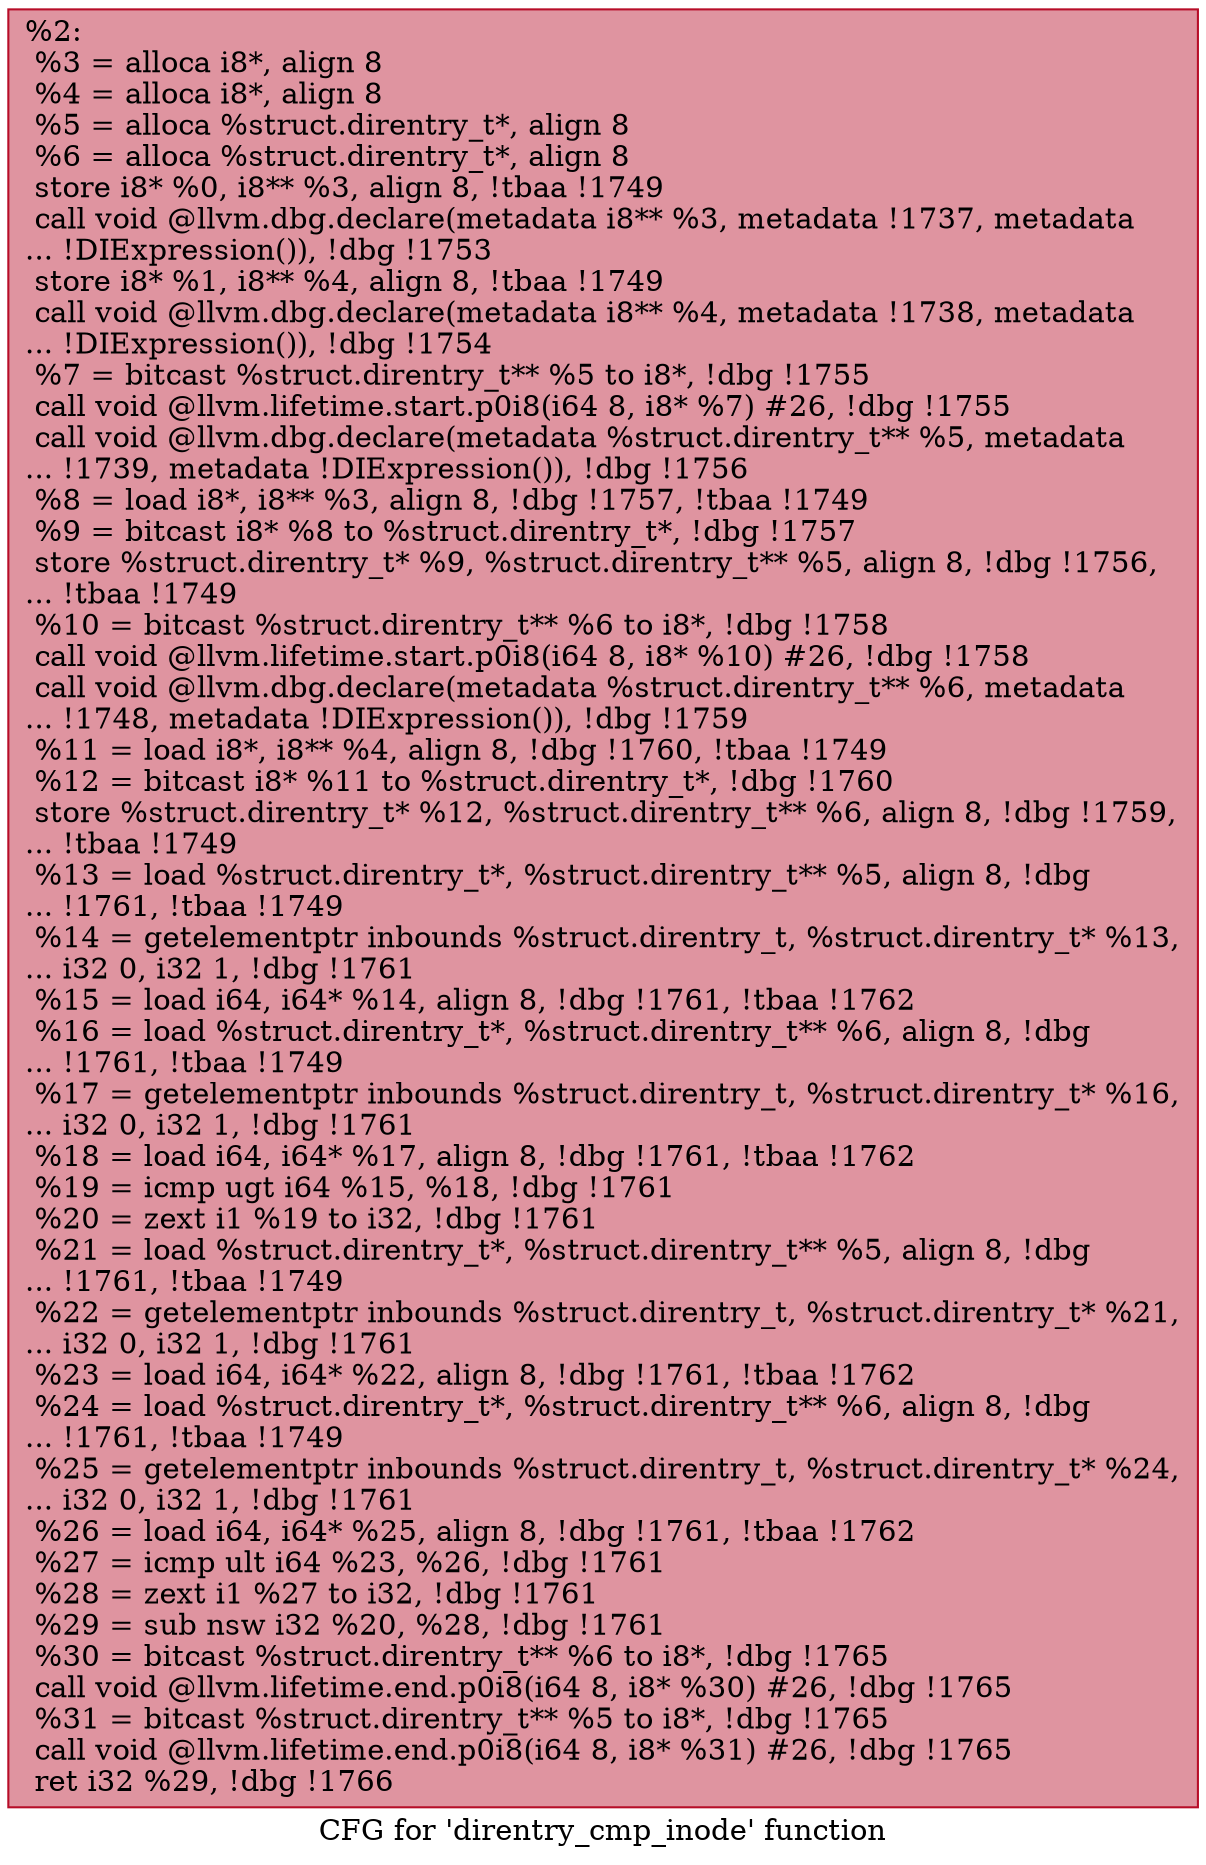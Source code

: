 digraph "CFG for 'direntry_cmp_inode' function" {
	label="CFG for 'direntry_cmp_inode' function";

	Node0x1b24c10 [shape=record,color="#b70d28ff", style=filled, fillcolor="#b70d2870",label="{%2:\l  %3 = alloca i8*, align 8\l  %4 = alloca i8*, align 8\l  %5 = alloca %struct.direntry_t*, align 8\l  %6 = alloca %struct.direntry_t*, align 8\l  store i8* %0, i8** %3, align 8, !tbaa !1749\l  call void @llvm.dbg.declare(metadata i8** %3, metadata !1737, metadata\l... !DIExpression()), !dbg !1753\l  store i8* %1, i8** %4, align 8, !tbaa !1749\l  call void @llvm.dbg.declare(metadata i8** %4, metadata !1738, metadata\l... !DIExpression()), !dbg !1754\l  %7 = bitcast %struct.direntry_t** %5 to i8*, !dbg !1755\l  call void @llvm.lifetime.start.p0i8(i64 8, i8* %7) #26, !dbg !1755\l  call void @llvm.dbg.declare(metadata %struct.direntry_t** %5, metadata\l... !1739, metadata !DIExpression()), !dbg !1756\l  %8 = load i8*, i8** %3, align 8, !dbg !1757, !tbaa !1749\l  %9 = bitcast i8* %8 to %struct.direntry_t*, !dbg !1757\l  store %struct.direntry_t* %9, %struct.direntry_t** %5, align 8, !dbg !1756,\l... !tbaa !1749\l  %10 = bitcast %struct.direntry_t** %6 to i8*, !dbg !1758\l  call void @llvm.lifetime.start.p0i8(i64 8, i8* %10) #26, !dbg !1758\l  call void @llvm.dbg.declare(metadata %struct.direntry_t** %6, metadata\l... !1748, metadata !DIExpression()), !dbg !1759\l  %11 = load i8*, i8** %4, align 8, !dbg !1760, !tbaa !1749\l  %12 = bitcast i8* %11 to %struct.direntry_t*, !dbg !1760\l  store %struct.direntry_t* %12, %struct.direntry_t** %6, align 8, !dbg !1759,\l... !tbaa !1749\l  %13 = load %struct.direntry_t*, %struct.direntry_t** %5, align 8, !dbg\l... !1761, !tbaa !1749\l  %14 = getelementptr inbounds %struct.direntry_t, %struct.direntry_t* %13,\l... i32 0, i32 1, !dbg !1761\l  %15 = load i64, i64* %14, align 8, !dbg !1761, !tbaa !1762\l  %16 = load %struct.direntry_t*, %struct.direntry_t** %6, align 8, !dbg\l... !1761, !tbaa !1749\l  %17 = getelementptr inbounds %struct.direntry_t, %struct.direntry_t* %16,\l... i32 0, i32 1, !dbg !1761\l  %18 = load i64, i64* %17, align 8, !dbg !1761, !tbaa !1762\l  %19 = icmp ugt i64 %15, %18, !dbg !1761\l  %20 = zext i1 %19 to i32, !dbg !1761\l  %21 = load %struct.direntry_t*, %struct.direntry_t** %5, align 8, !dbg\l... !1761, !tbaa !1749\l  %22 = getelementptr inbounds %struct.direntry_t, %struct.direntry_t* %21,\l... i32 0, i32 1, !dbg !1761\l  %23 = load i64, i64* %22, align 8, !dbg !1761, !tbaa !1762\l  %24 = load %struct.direntry_t*, %struct.direntry_t** %6, align 8, !dbg\l... !1761, !tbaa !1749\l  %25 = getelementptr inbounds %struct.direntry_t, %struct.direntry_t* %24,\l... i32 0, i32 1, !dbg !1761\l  %26 = load i64, i64* %25, align 8, !dbg !1761, !tbaa !1762\l  %27 = icmp ult i64 %23, %26, !dbg !1761\l  %28 = zext i1 %27 to i32, !dbg !1761\l  %29 = sub nsw i32 %20, %28, !dbg !1761\l  %30 = bitcast %struct.direntry_t** %6 to i8*, !dbg !1765\l  call void @llvm.lifetime.end.p0i8(i64 8, i8* %30) #26, !dbg !1765\l  %31 = bitcast %struct.direntry_t** %5 to i8*, !dbg !1765\l  call void @llvm.lifetime.end.p0i8(i64 8, i8* %31) #26, !dbg !1765\l  ret i32 %29, !dbg !1766\l}"];
}
